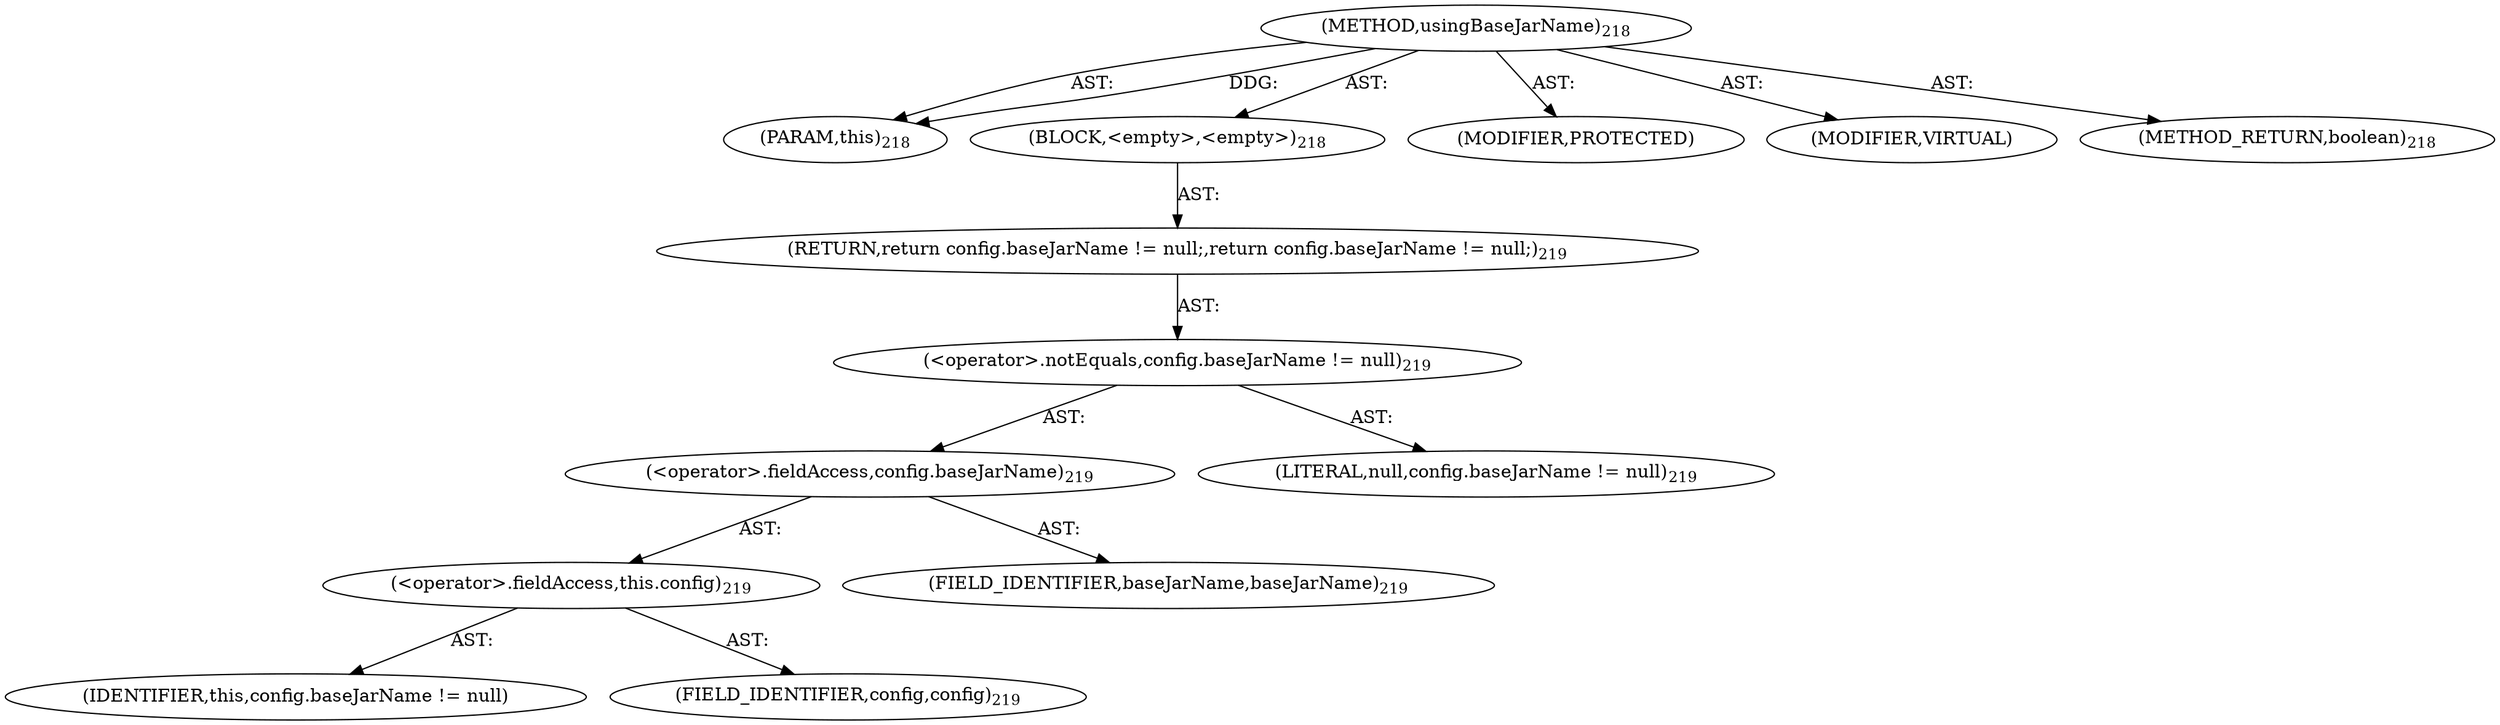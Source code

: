 digraph "usingBaseJarName" {  
"111669149702" [label = <(METHOD,usingBaseJarName)<SUB>218</SUB>> ]
"115964117014" [label = <(PARAM,this)<SUB>218</SUB>> ]
"25769803782" [label = <(BLOCK,&lt;empty&gt;,&lt;empty&gt;)<SUB>218</SUB>> ]
"146028888067" [label = <(RETURN,return config.baseJarName != null;,return config.baseJarName != null;)<SUB>219</SUB>> ]
"30064771083" [label = <(&lt;operator&gt;.notEquals,config.baseJarName != null)<SUB>219</SUB>> ]
"30064771084" [label = <(&lt;operator&gt;.fieldAccess,config.baseJarName)<SUB>219</SUB>> ]
"30064771085" [label = <(&lt;operator&gt;.fieldAccess,this.config)<SUB>219</SUB>> ]
"68719476783" [label = <(IDENTIFIER,this,config.baseJarName != null)> ]
"55834574855" [label = <(FIELD_IDENTIFIER,config,config)<SUB>219</SUB>> ]
"55834574856" [label = <(FIELD_IDENTIFIER,baseJarName,baseJarName)<SUB>219</SUB>> ]
"90194313218" [label = <(LITERAL,null,config.baseJarName != null)<SUB>219</SUB>> ]
"133143986215" [label = <(MODIFIER,PROTECTED)> ]
"133143986216" [label = <(MODIFIER,VIRTUAL)> ]
"128849018886" [label = <(METHOD_RETURN,boolean)<SUB>218</SUB>> ]
  "111669149702" -> "115964117014"  [ label = "AST: "] 
  "111669149702" -> "25769803782"  [ label = "AST: "] 
  "111669149702" -> "133143986215"  [ label = "AST: "] 
  "111669149702" -> "133143986216"  [ label = "AST: "] 
  "111669149702" -> "128849018886"  [ label = "AST: "] 
  "25769803782" -> "146028888067"  [ label = "AST: "] 
  "146028888067" -> "30064771083"  [ label = "AST: "] 
  "30064771083" -> "30064771084"  [ label = "AST: "] 
  "30064771083" -> "90194313218"  [ label = "AST: "] 
  "30064771084" -> "30064771085"  [ label = "AST: "] 
  "30064771084" -> "55834574856"  [ label = "AST: "] 
  "30064771085" -> "68719476783"  [ label = "AST: "] 
  "30064771085" -> "55834574855"  [ label = "AST: "] 
  "111669149702" -> "115964117014"  [ label = "DDG: "] 
}
